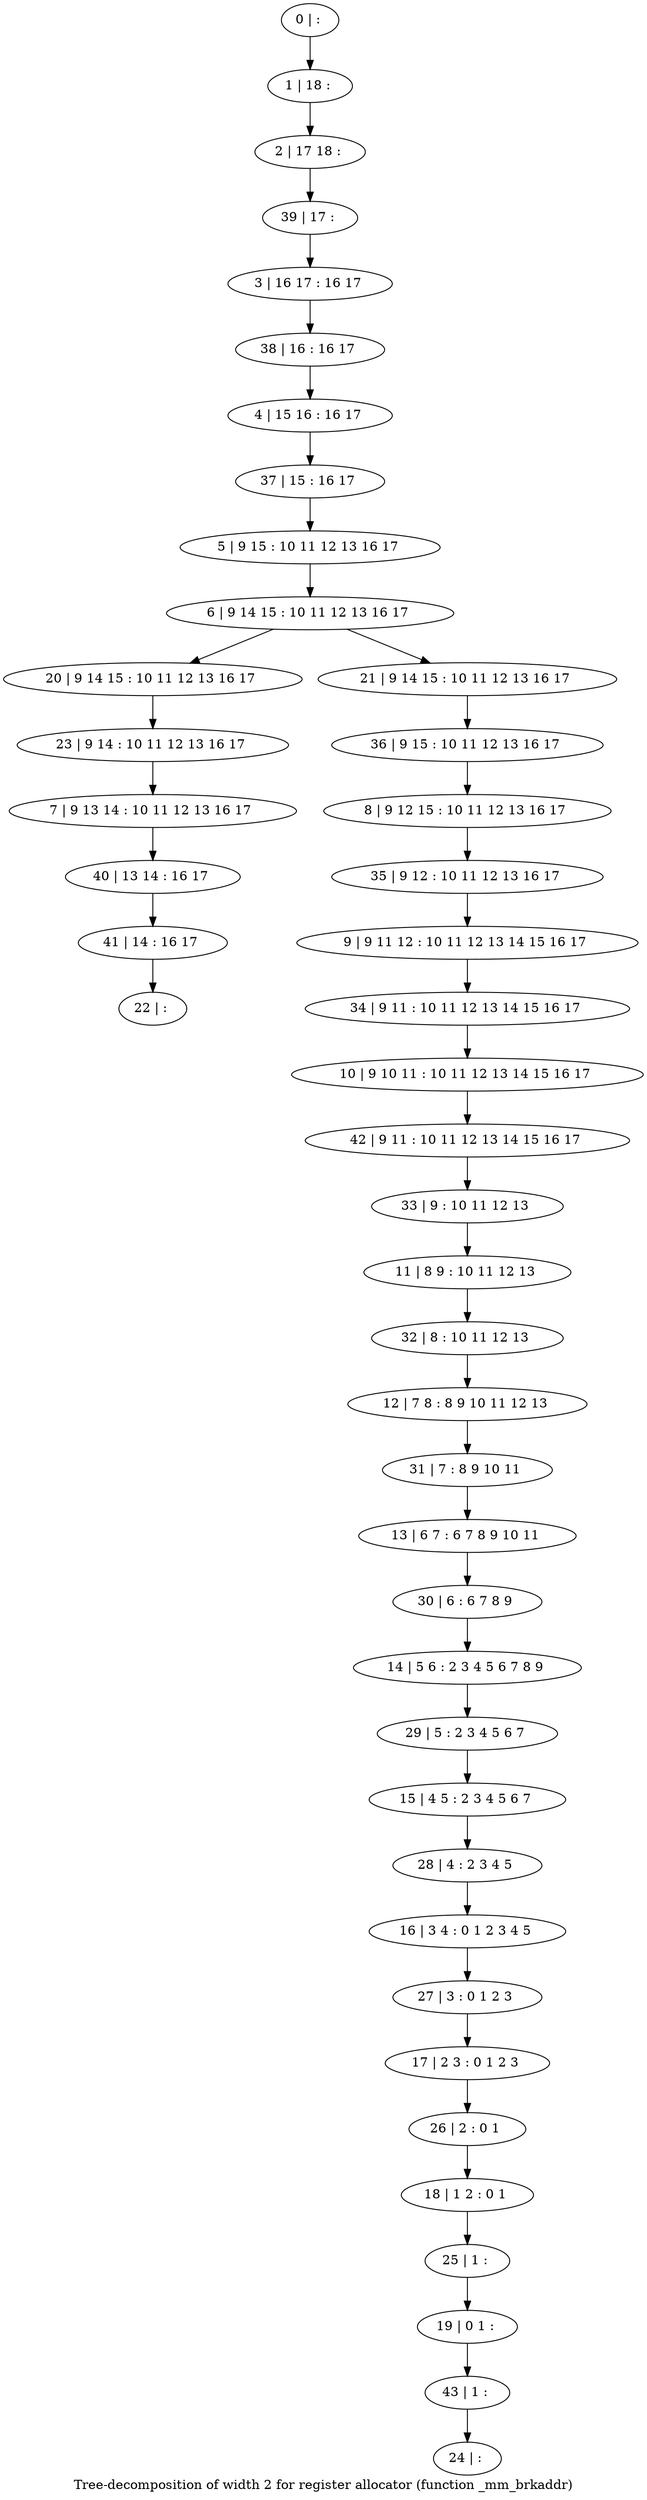 digraph G {
graph [label="Tree-decomposition of width 2 for register allocator (function _mm_brkaddr)"]
0[label="0 | : "];
1[label="1 | 18 : "];
2[label="2 | 17 18 : "];
3[label="3 | 16 17 : 16 17 "];
4[label="4 | 15 16 : 16 17 "];
5[label="5 | 9 15 : 10 11 12 13 16 17 "];
6[label="6 | 9 14 15 : 10 11 12 13 16 17 "];
7[label="7 | 9 13 14 : 10 11 12 13 16 17 "];
8[label="8 | 9 12 15 : 10 11 12 13 16 17 "];
9[label="9 | 9 11 12 : 10 11 12 13 14 15 16 17 "];
10[label="10 | 9 10 11 : 10 11 12 13 14 15 16 17 "];
11[label="11 | 8 9 : 10 11 12 13 "];
12[label="12 | 7 8 : 8 9 10 11 12 13 "];
13[label="13 | 6 7 : 6 7 8 9 10 11 "];
14[label="14 | 5 6 : 2 3 4 5 6 7 8 9 "];
15[label="15 | 4 5 : 2 3 4 5 6 7 "];
16[label="16 | 3 4 : 0 1 2 3 4 5 "];
17[label="17 | 2 3 : 0 1 2 3 "];
18[label="18 | 1 2 : 0 1 "];
19[label="19 | 0 1 : "];
20[label="20 | 9 14 15 : 10 11 12 13 16 17 "];
21[label="21 | 9 14 15 : 10 11 12 13 16 17 "];
22[label="22 | : "];
23[label="23 | 9 14 : 10 11 12 13 16 17 "];
24[label="24 | : "];
25[label="25 | 1 : "];
26[label="26 | 2 : 0 1 "];
27[label="27 | 3 : 0 1 2 3 "];
28[label="28 | 4 : 2 3 4 5 "];
29[label="29 | 5 : 2 3 4 5 6 7 "];
30[label="30 | 6 : 6 7 8 9 "];
31[label="31 | 7 : 8 9 10 11 "];
32[label="32 | 8 : 10 11 12 13 "];
33[label="33 | 9 : 10 11 12 13 "];
34[label="34 | 9 11 : 10 11 12 13 14 15 16 17 "];
35[label="35 | 9 12 : 10 11 12 13 16 17 "];
36[label="36 | 9 15 : 10 11 12 13 16 17 "];
37[label="37 | 15 : 16 17 "];
38[label="38 | 16 : 16 17 "];
39[label="39 | 17 : "];
40[label="40 | 13 14 : 16 17 "];
41[label="41 | 14 : 16 17 "];
42[label="42 | 9 11 : 10 11 12 13 14 15 16 17 "];
43[label="43 | 1 : "];
0->1 ;
1->2 ;
5->6 ;
6->20 ;
6->21 ;
23->7 ;
20->23 ;
25->19 ;
18->25 ;
26->18 ;
17->26 ;
27->17 ;
16->27 ;
28->16 ;
15->28 ;
29->15 ;
14->29 ;
30->14 ;
13->30 ;
31->13 ;
12->31 ;
32->12 ;
11->32 ;
33->11 ;
34->10 ;
9->34 ;
35->9 ;
8->35 ;
36->8 ;
21->36 ;
37->5 ;
4->37 ;
38->4 ;
3->38 ;
39->3 ;
2->39 ;
7->40 ;
41->22 ;
40->41 ;
42->33 ;
10->42 ;
43->24 ;
19->43 ;
}

